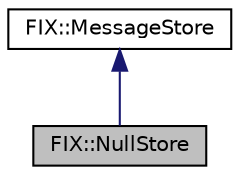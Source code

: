 digraph "FIX::NullStore"
{
  edge [fontname="Helvetica",fontsize="10",labelfontname="Helvetica",labelfontsize="10"];
  node [fontname="Helvetica",fontsize="10",shape=record];
  Node0 [label="FIX::NullStore",height=0.2,width=0.4,color="black", fillcolor="grey75", style="filled", fontcolor="black"];
  Node1 -> Node0 [dir="back",color="midnightblue",fontsize="10",style="solid",fontname="Helvetica"];
  Node1 [label="FIX::MessageStore",height=0.2,width=0.4,color="black", fillcolor="white", style="filled",URL="$class_f_i_x_1_1_message_store.html",tooltip="This interface must be implemented to store and retrieve messages and sequence numbers. "];
}
